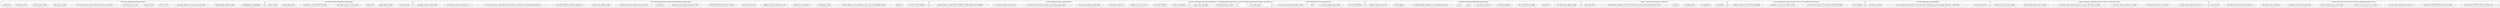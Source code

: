 digraph highmem_c{
		subgraph cluster_page_address{
				label="void *page_address(struct page *page)";
				PageHighMem_page[label="PageHighMem_page(page)"];
				lowmem_page_address_page[label="lowmem_page_address_page"];
				set_page_address_slot_pas_page_slot_page[label="set_page_address_slot_pas_page_slot_page"];
				set_ret_NULL[label="set_ret_NULL"];
				lock_pas_lock[label="lock_pas_lock"];
				list_empty_pas_lh_not[label="list_empty_pas_lh_not"];
				list_for_each_entry_page_address_map_pam_pas_lh_list[label="list_for_each_entry_page_address_map_pam_pas_lh_list"];
				pam_page_eq_page[label="pam_page_eq_page"];
				set_ret_pam_virtual[label="set_ret_pam_virtual"];
				unlock_pas_lock[label="unlock_pas_lock"];
				return_ret[label="return_ret"];
		}

		subgraph cluster_kmap_high{
				label="void fastcall *kmap_high(struct page *page)";
				lock_kmap_lock[label="lock_kmap_lock"];
				page_address_page[label="page_address_page"];
				vaddr_null[label="vaddr_null"];
				set_vaddr_map_new_virtual_page[label="set_vaddr_map_new_virtual_page"];
				inc_pkmap_count_PKMAP_NR_vaddr[label="inc_pkmap_count_PKMAP_NR_vaddr"];
				unlock_kmap_lock[label="unlock_kmap_lock"];
				return_vaddr[label="return_vaddr"];
		}

		subgraph cluster_map_new_virtual{
				label="static inline unsigned long map_new_virtual(struct page *page)";
				set_count_LAST_PKMAP[label="set_count_LAST_PKMAP"];
				dead_for[label="dead_for"];
				set_last_pkmap_nr_last_pkmap_nr_add_1_and_LAST_PKMAP_MASK[label="set_last_pkmap_nr_last_pkmap_nr_add_1_and_LAST_PKMAP_MASK"];
				last_pkmap_nr_null[label="last_pkmap_nr_null"];
				flush_all_zero_pkmaps[label="flush_all_zero_pkmaps ()"];
				set_count_LAST_PKMAP[label="set_count_LAST_PKMAP"];
				pkmap_count_last_pkmap_nr_null[label="pkmap_count_last_pkmap_nr_null"];
				dec_count_not_null[label="dec_count_not_null"];
				DECLARE_WAITQUEUE_wait_current[label="DECLARE_WAITQUEUE_wait_current"];
				add_wait_queue_pkmap_map_wait_wait[label="add_wait_queue_pkmap_map_wait_waite"];
				unlock_kmap_lock[label="unlock_kmap_lock"];
				schedule[label="schedule ()"];
				remove_wait_queue_pkmap_map_wait_wait[label="remove_wait_queue_pkmap_map_wait_wait"];
				lock_kmap_lock[label="lock_kmap_lock"];
				page_address_page[label="page_address_page"];
				return_page_address_page[label="return_page_address_page"];
				set_vaddr_PKMAP_ADDR_last_pkmap_nr[label="set_vaddr_PKMAP_ADDR_last_pkmap_nr"];
				set_pte_at_init_mm_vaddr_pkmap_page_table_last_pkmap_nr_mk_pte_page_kmap_prot[label="set_pte_at_init_mm_vaddr_pkmap_page_table_last_pkmap_nr_mk_pte_page_kmap_prot"];
				set_pkmap_count_last_pkmap_nr_1[label="set_pkmap_count_last_pkmap_nr_1"];
				set_page_address_page_vaddr[label="set_page_address_page_vaddr"];
				return_vaddr[label="return_vaddr"];
		}

		subgraph cluster_flush_all_zero_pkmaps{
				label="static void flush_all_zero_pkmaps(void)";
				flush_cache_kmaps[label="flush_cache_kmaps ()"];
				for_LAST_PKMAP[label="for_LAST_PKMAP"];
				pkmap_count_i_not_eq_1[label="pkmap_count_i_not_eq_1"];
				set_pkmap_count_i_0[label="set_pkmap_count_i_0"];
				set_pte_page_pkmap_page_table_i[label="set_pte_page_pkmap_page_table_i"];
				pte_clear_init_mm_page_address_page_pkmap_page_table_i[label="pte_clear_init_mm_page_address_page_pkmap_page_table_i"];
				set_page_address_page_NULL[label="set_page_address_page_NULL"];
				flush_tlb_kernel_range_PKMAP_ADDR_0_PKMAP_ADDR_LAST_PKMAP[label="flush_tlb_kernel_range_PKMAP_ADDR_0_PKMAP_ADDR_LAST_PKMAP"];
		}

		subgraph cluster_page_pool_alloc{
			label="static void *page_pool_alloc(unsigned int __nocast gfp_mask, void *data)";
			set_gfp_gfp_mask_or_data[label="set_gfp_gfp_mask_or_data"];
			return_alloc_page_gfp[label="return_alloc_page_gfp"];
		}

		subgraph cluster_page_pool_free{
			label="static void page_pool_free(void *page, void *data)";
			__free_page_page[label="__free_page_page"];
		}

		subgraph cluster_flush_all_zone_pkmaps{
			label="static void flush_all_zero_pkmaps(void)";
			flush_cache_kmaps[label="flush_cache_kmaps"];
			for_i_LAST_PKMAP[label="for_i_LAST_PKMAP"];
			pkmap_count_i_not_eq_1[label="pkmap_count_i_not_eq_1"];
			set_pkmap_count_i_0[label="set_pkmap_count_i_0"];
			pte_none_pkmap_page_table_i[label="pte_none_pkmap_page_table_i"];
			BUG[label="BUG"];
			set_page_pte_page_pkmap_page_table_i[label="set_page_pte_page_pkmap_page_table_i"];
			pte_clear_init_mm_page_address_page_pkmap_page_table_i[label="pte_clear_init_mm_page_address_page_pkmap_page_table_i"];
			set_page_address_page_NULL[label="set_page_address_page_NULL"];
			flush_tlb_kernel_range_PKMAP_ADDR_0_PKMAP_ADDR_LAST_PKMAP[label="flush_tlb_kernel_range_PKMAP_ADDR_0_PKMAP_ADDR_LAST_PKMAP"];
		}

		subgraph cluster_kunmap_high{
			label="void fastcall kunmap_high(struct page *page)";
			lock_kmap_lock[label="lock_kmap_lock"];
			set_vaddr_page_address_page[label="set_vaddr_page_address_page"];
			vaddr_false[label="vaddr_false"];
			set_nr_PKMAP_NR_vaddr[label="set_nr_PKMAP_NR_vaddr"];
			set_need_wakeup_0[label="set_need_wakeup_0"];
			dec_pkmap_count_nr[label="dec_pkmap_count_nr"];
			case_0[label="case_0"];
			BUG[label="BUG"];
			case_1[label="case_1"];
			set_need_wakeup_waitqueue_active_pkmap_map_wait[label="set_need_wakeup_waitqueue_active_pkmap_map_wait"];
			unlock_kmap_lock[label="unlock_kmap_lock"];
			need_wakeup[label="need_wakeup"];
			wake_up_pkmap_map_wait[label="wake_up_pkmap_map_wait"];
		}

		subgraph cluster_init_emergency_pool{
			label="static __init int init_emergency_pool(void)";
			si_meminfo_i[label="si_meminfo_i"];
			si_swapinfo_i[label="si_swapinfo_i"];
			i_totalhigh_false[label="i_totalhigh_false"];
			return_0[label="return_0"];
			set_page_pool_mempool_creat_POOL_SIZE_page_pool_alloc_page_pool_free_NULL[label="set_page_pool_mempool_creat_POOL_SIZE_page_pool_alloc_page_pool_free_NULL"];
			page_pool_false[label="page_pool_false"];
			BUG[label="BUG"];
			return_0[label="return_0"];
		}

		subgraph cluster_bounce_copy_vec{
			label="static void bounce_copy_vec(struct bio_vec *to, unsigned char *vfrom)";
			local_irq_flags[label="local_irq_flags"];
			set_vto_kmap_atomic_to_bv_page_KM_BOUNCE_READ[label="set_vto_kmap_atomic_to_bv_page_KM_BOUNCE_READ"];
			memcpy_vto_add_to_bv_offset_vfrom[label="memcpy_vto_add_to_bv_offset_vfrom"];
			kunmap_atomic_vto_KM_BOUNCE_READ[label="kunmap_atomic_vto_KM_BOUNCE_READ"];
			local_irq_flags[label="local_irq_flags"];
		}

		subgraph cluster_init_emergency_isa_pool{
			label="int init_emergency_isa_pool(void)";
			isa_page_pool_true[label="isa_page_pool_true"];
			return_0[label="return_0"];
			set_isa_page_pool_mempool_create_ISA_POOL_SIZE_page_pool_alloc_page_pool_free___GFP_DMA[label="set_isa_page_pool_mempool_create_ISA_POOL_SIZE_page_pool_alloc_page_pool_free___GFP_DMA"];
			isa_page_pool_false[label="isa_page_pool_false"];
			BUG[label="BUG"];
			return_0[label="return_0"];
		}

		subgraph cluster_copy_to_high_bio_irq{
			label="static void copy_to_high_bio_irq(struct bio *to, struct bio *from)";
			__bio_for_each_segment_tovec_to_i_0[label="__bio_for_each_segment_tovec_to_i_0"];
			set_fromvec_from_bi_io_vec_add_i[label="set_fromvec_from_bi_io_vec_add_i"];
			tovec_bv_page_eq_fromvec_bv_page[label="tovec_bv_page_eq_fromvec_bv_page"];
			set_vfrom_page_address_fromvec_bv_page_add_tovec_bv_offset[label="set_vfrom_page_address_fromvec_bv_page_add_tovec_bv_offset"];
			flush_dcache_page_tovec_bv_page[label="flush_dcache_page_tovec_bv_page"];
			bounce_copy_vec_tovec_vfrom[label="bounce_copy_vec_tovec_vfrom"];
		}

		subgraph cluster_bounce_end_io{
			label="static void bounce_end_io(struct bio *bio, mempool_t *pool, int err)";
			test_bit_BIO_EOPNOTUPP_bio_bi_flags_true[label="test_bit_BIO_EOPNOTUPP_bio_bi_flags_true"];
			set_bit_BIO_EOPNOTSUPP_bio_orig_bi_flags[label="set_bit_BIO_EOPNOTSUPP_bio_orig_bi_flags"];
			__bio_for_each_segment_bvec_bio_i_0[label="__bio_for_each_segment_bvec_bio_i_0"];
			set_org_vec_bio_orig_bi_io_vec_add_i[label="set_org_vec_bio_orig_bi_io_vec_add_i"];
			bvec_bv_page_eq_org_vec_bv_page[label="bvec_bv_page_eq_org_vec_bv_page"];
			mempool_free_bvec_bv_page_pool[label="mempool_free_bvec_bv_page_pool"];
			dec_page_state_nr_bounce[label="dec_page_state_nr_bounce"];
			bio_endio_bio_orig_bio_orig_bi_size_err[label="bio_endio_bio_orig_bio_orig_bi_size_err"];
			bio_put_bio[label="bio_put_bio"];
		}
}
